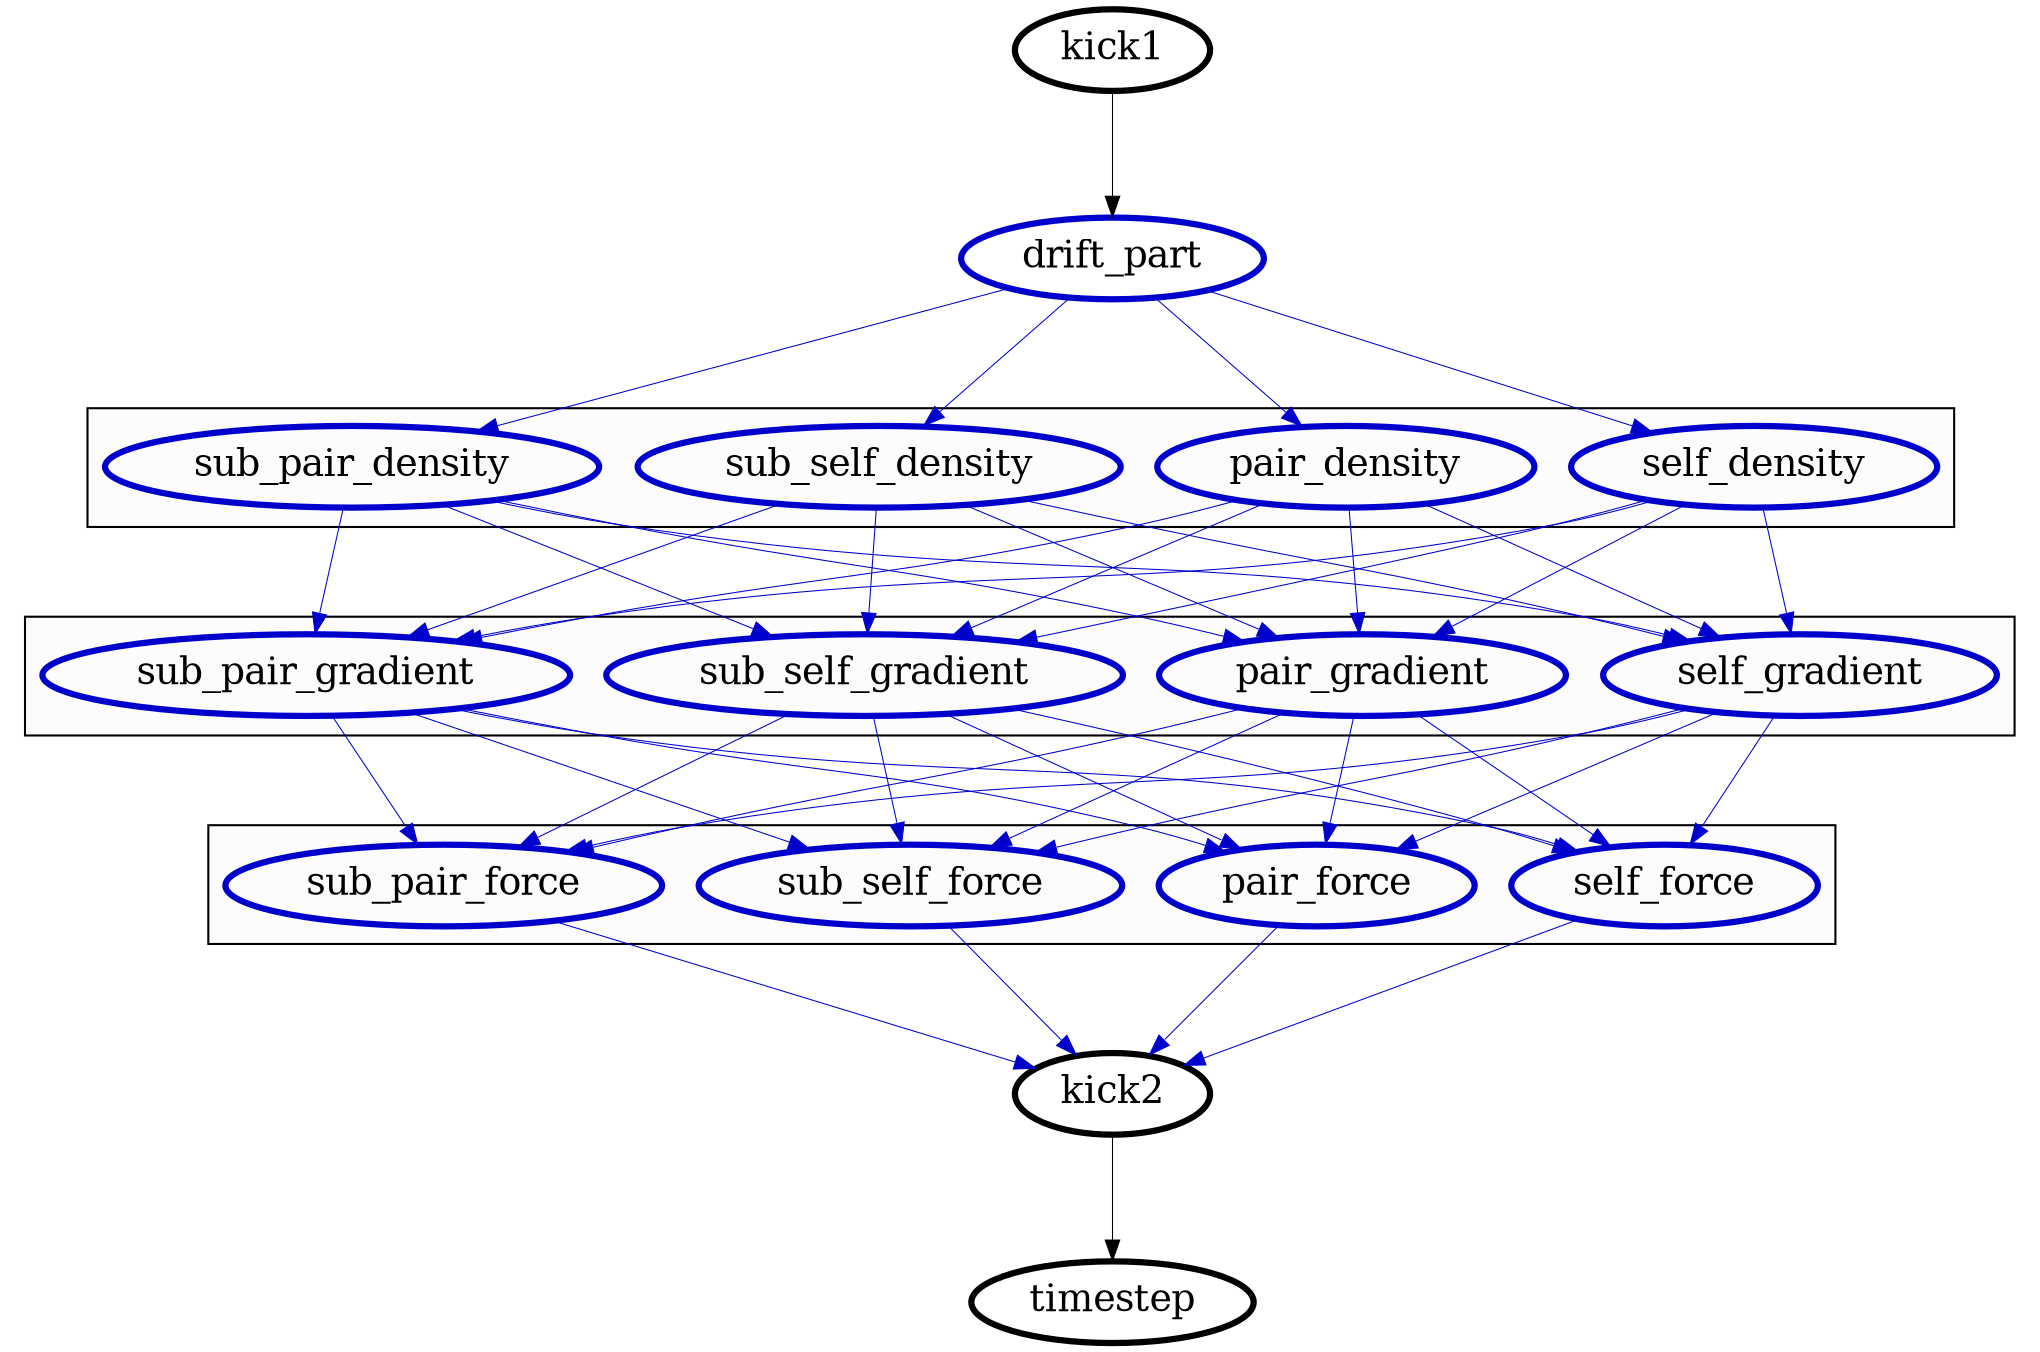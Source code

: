 digraph task_dep {
	 # Header
	 label="";
	 compound=true;
	 ratio=0.66;
	 node[nodesep=0.15, fontsize=18, penwidth=3.];
	 edge[fontsize=12, penwidth=0.5];
	 ranksep=0.8;

	 # Special tasks
	 self_density[color=blue3];
	 self_gradient[color=blue3];
	 self_force[color=blue3];
	 pair_density[color=blue3];
	 pair_gradient[color=blue3];
	 pair_force[color=blue3];
	 sub_self_density[color=blue3];
	 sub_self_gradient[color=blue3];
	 sub_self_force[color=blue3];
	 sub_pair_density[color=blue3];
	 sub_pair_gradient[color=blue3];
	 sub_pair_force[color=blue3];
	 drift_part[color=blue3];
	 kick2[color=black];
	 timestep[color=black];
	 kick1[color=black];

	 # Clusters
	 subgraph clusterDensity {
		 label="";
		 bgcolor="grey99";
		 pair_density;
		 self_density;
		 sub_pair_density;
		 sub_self_density;
	 };

	 subgraph clusterForce {
		 label="";
		 bgcolor="grey99";
		 pair_force;
		 self_force;
		 sub_pair_force;
		 sub_self_force;
	 };

	 subgraph clusterGradient {
		 label="";
		 bgcolor="grey99";
		 pair_gradient;
		 self_gradient;
		 sub_pair_gradient;
		 sub_self_gradient;
	 };

	 # Dependencies
	 self_density->self_gradient[color=blue3,fontcolor=blue3]
	 self_density->sub_self_gradient[color=blue3,fontcolor=blue3]
	 self_density->pair_gradient[color=blue3,fontcolor=blue3]
	 self_density->sub_pair_gradient[color=blue3,fontcolor=blue3]

	 pair_density->self_gradient[color=blue3,fontcolor=blue3]
	 pair_density->sub_self_gradient[color=blue3,fontcolor=blue3]
	 pair_density->pair_gradient[color=blue3,fontcolor=blue3]
	 pair_density->sub_pair_gradient[color=blue3,fontcolor=blue3]

	 sub_self_density->self_gradient[color=blue3,fontcolor=blue3]
	 sub_self_density->sub_self_gradient[color=blue3,fontcolor=blue3]
	 sub_self_density->pair_gradient[color=blue3,fontcolor=blue3]
	 sub_self_density->sub_pair_gradient[color=blue3,fontcolor=blue3]

	 sub_pair_density->self_gradient[color=blue3,fontcolor=blue3]
	 sub_pair_density->sub_self_gradient[color=blue3,fontcolor=blue3]
	 sub_pair_density->pair_gradient[color=blue3,fontcolor=blue3]
	 sub_pair_density->sub_pair_gradient[color=blue3,fontcolor=blue3]

	 self_gradient->self_force[color=blue3,fontcolor=blue3]
	 self_gradient->sub_self_force[color=blue3,fontcolor=blue3]
	 self_gradient->pair_force[color=blue3,fontcolor=blue3]
	 self_gradient->sub_pair_force[color=blue3,fontcolor=blue3]

	 pair_gradient->self_force[color=blue3,fontcolor=blue3]
	 pair_gradient->sub_self_force[color=blue3,fontcolor=blue3]
	 pair_gradient->pair_force[color=blue3,fontcolor=blue3]
	 pair_gradient->sub_pair_force[color=blue3,fontcolor=blue3]

	 sub_self_gradient->self_force[color=blue3,fontcolor=blue3]
	 sub_self_gradient->sub_self_force[color=blue3,fontcolor=blue3]
	 sub_self_gradient->pair_force[color=blue3,fontcolor=blue3]
	 sub_self_gradient->sub_pair_force[color=blue3,fontcolor=blue3]

	 sub_pair_gradient->self_force[color=blue3,fontcolor=blue3]
	 sub_pair_gradient->sub_self_force[color=blue3,fontcolor=blue3]
	 sub_pair_gradient->pair_force[color=blue3,fontcolor=blue3]
	 sub_pair_gradient->sub_pair_force[color=blue3,fontcolor=blue3]

	 self_force->kick2[color=blue3,fontcolor=blue3]
	 pair_force->kick2[color=blue3,fontcolor=blue3]
	 sub_self_force->kick2[color=blue3,fontcolor=blue3]
	 sub_pair_force->kick2[color=blue3,fontcolor=blue3]
	 drift_part->pair_density[color=blue3,fontcolor=blue3]
	 drift_part->self_density[color=blue3,fontcolor=blue3]
	 drift_part->sub_pair_density[color=blue3,fontcolor=blue3]
	 drift_part->sub_self_density[color=blue3,fontcolor=blue3]
	 kick2->timestep[color=black,fontcolor=black]
	 kick1->drift_part[color=black,fontcolor=black]
}
